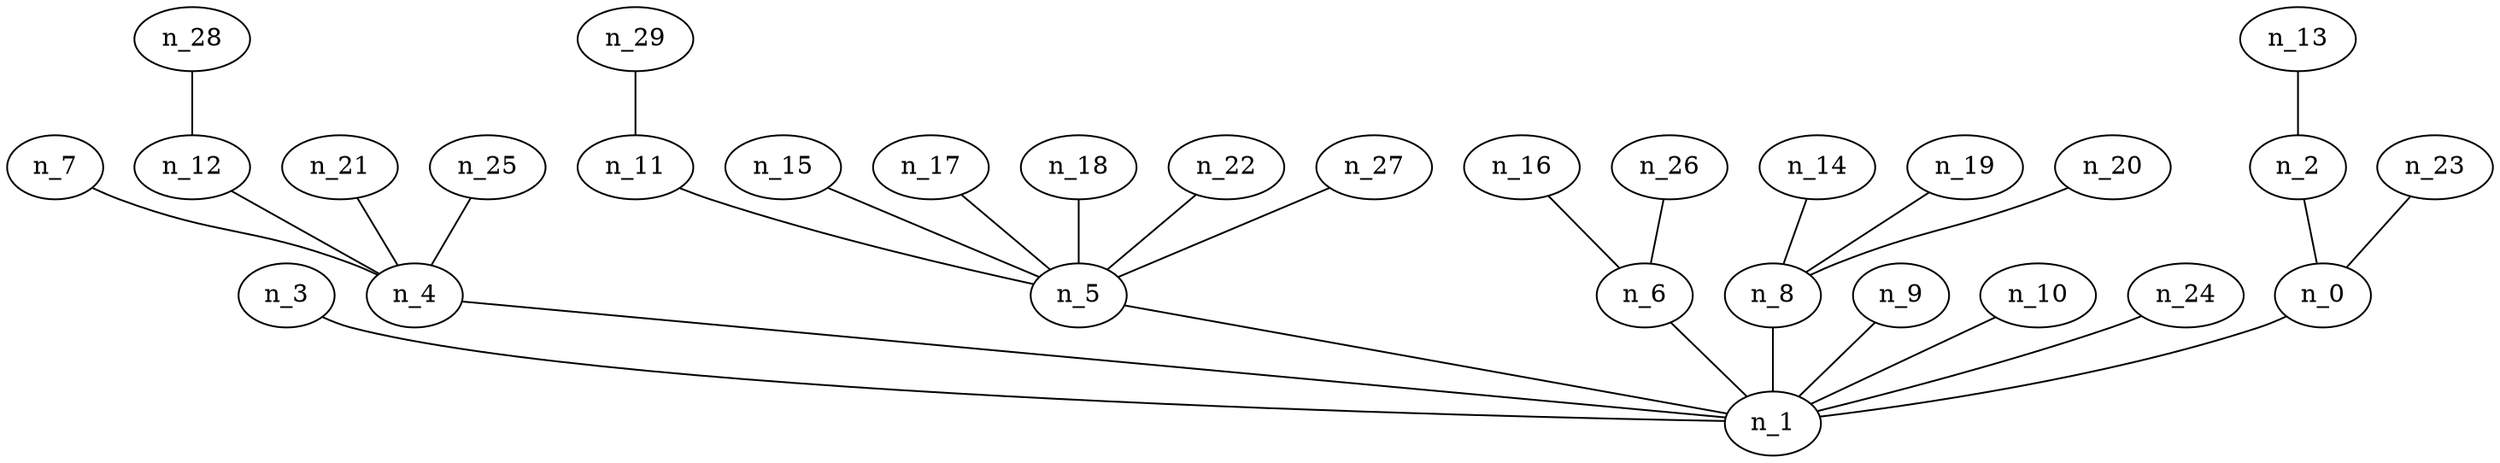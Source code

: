 graph grafoDorogovtsevMendes_30_BFS  {
n_0;
n_1;
n_2;
n_23;
n_3;
n_4;
n_5;
n_6;
n_8;
n_9;
n_10;
n_24;
n_13;
n_7;
n_12;
n_21;
n_25;
n_11;
n_15;
n_17;
n_18;
n_22;
n_27;
n_16;
n_26;
n_14;
n_19;
n_20;
n_28;
n_29;
n_0 -- n_1;
n_2 -- n_0;
n_23 -- n_0;
n_3 -- n_1;
n_4 -- n_1;
n_5 -- n_1;
n_6 -- n_1;
n_8 -- n_1;
n_9 -- n_1;
n_10 -- n_1;
n_24 -- n_1;
n_13 -- n_2;
n_7 -- n_4;
n_12 -- n_4;
n_21 -- n_4;
n_25 -- n_4;
n_11 -- n_5;
n_15 -- n_5;
n_17 -- n_5;
n_18 -- n_5;
n_22 -- n_5;
n_27 -- n_5;
n_16 -- n_6;
n_26 -- n_6;
n_14 -- n_8;
n_19 -- n_8;
n_20 -- n_8;
n_28 -- n_12;
n_29 -- n_11;
}